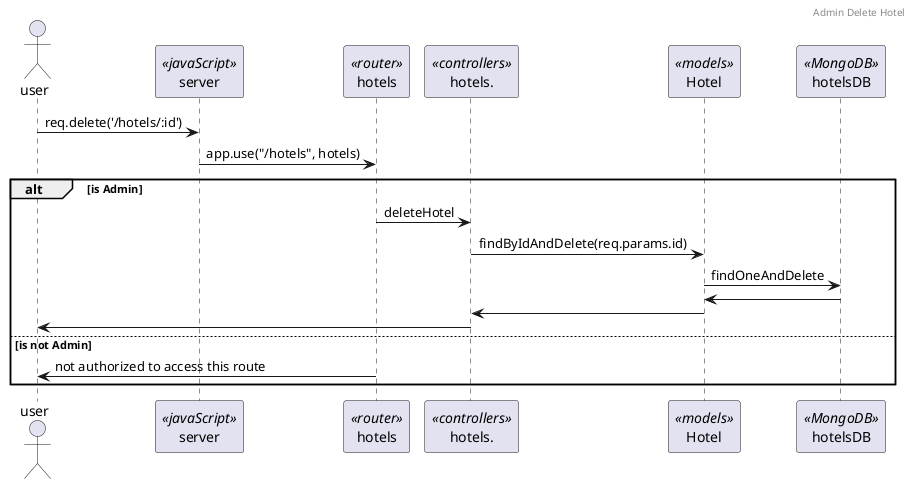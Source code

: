 @startuml

header Admin Delete Hotel

actor user
participant server <<javaScript>>
participant hotels <<router>>
participant hotels. <<controllers>>
participant Hotel <<models>>
participant hotelsDB <<MongoDB>>

user -> server : req.delete('/hotels/:id')
server -> hotels : app.use("/hotels", hotels)
alt is Admin
    hotels -> hotels. : deleteHotel
    hotels. -> Hotel : findByIdAndDelete(req.params.id)
    Hotel -> hotelsDB : findOneAndDelete
    hotelsDB -> Hotel :
    Hotel -> hotels. :
    hotels. -> user :
else is not Admin
    hotels -> user : not authorized to access this route
end

@enduml
